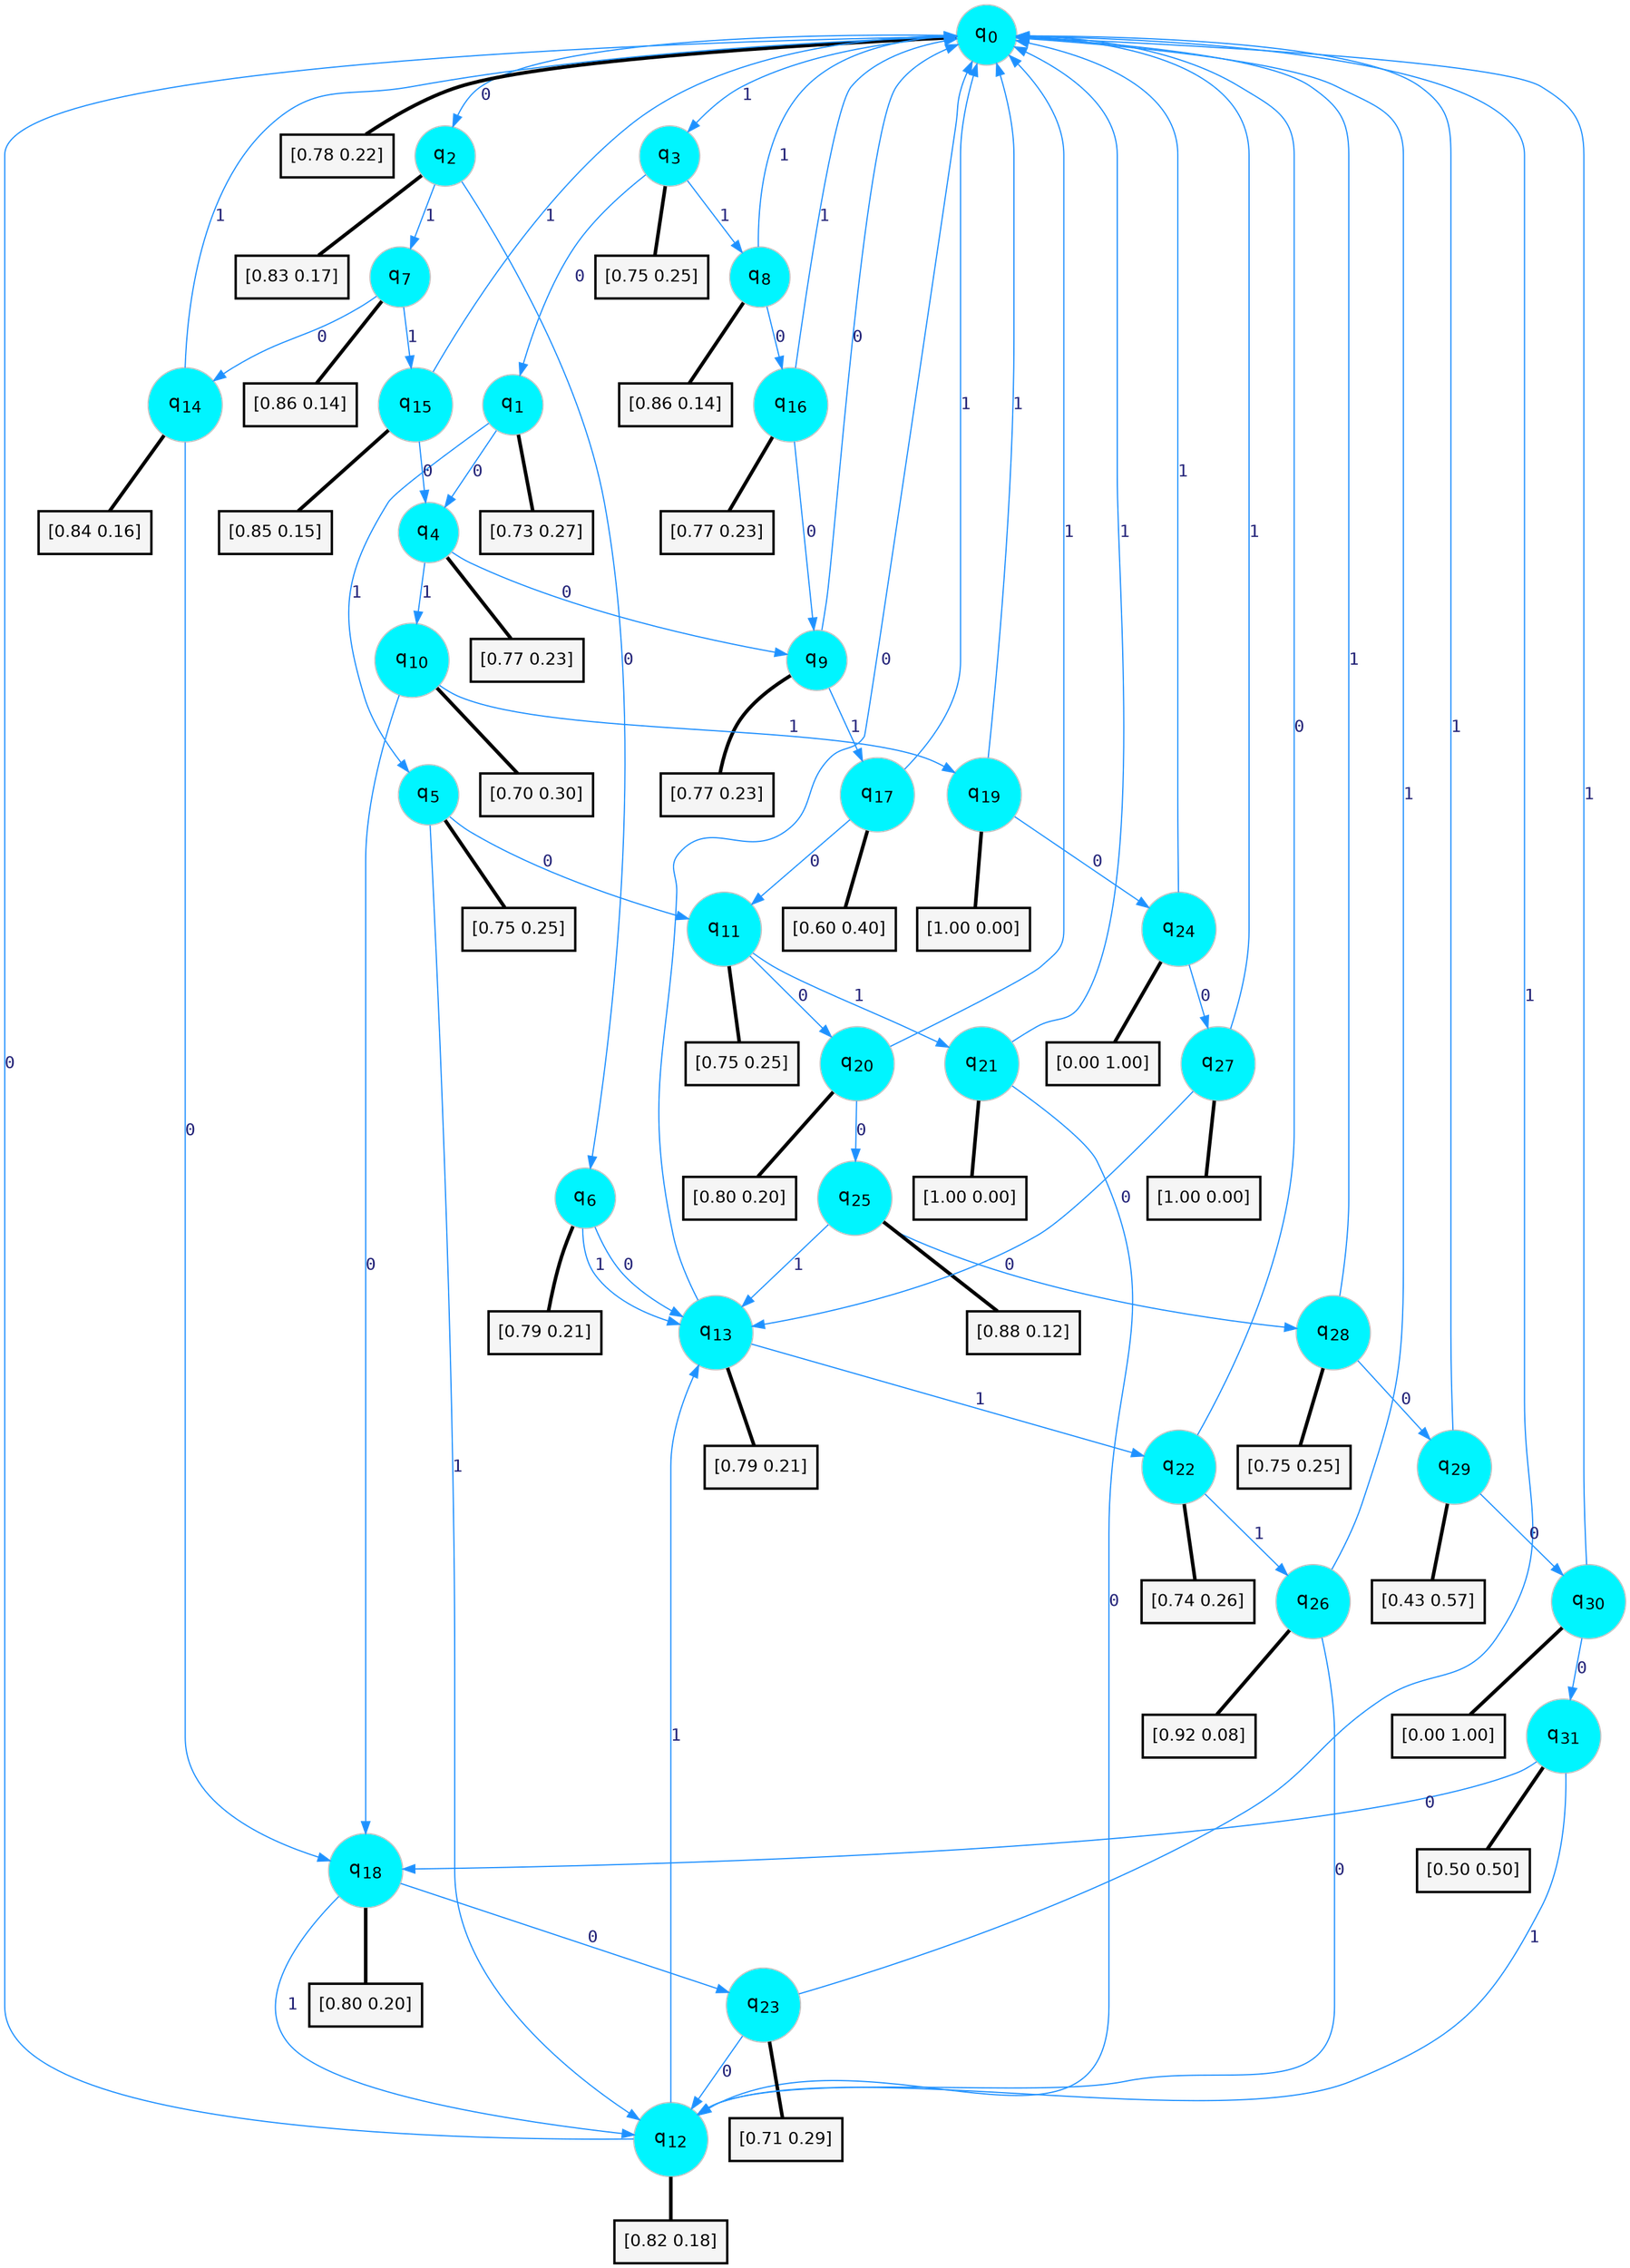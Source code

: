 digraph G {
graph [
bgcolor=transparent, dpi=300, rankdir=TD, size="40,25"];
node [
color=gray, fillcolor=turquoise1, fontcolor=black, fontname=Helvetica, fontsize=16, fontweight=bold, shape=circle, style=filled];
edge [
arrowsize=1, color=dodgerblue1, fontcolor=midnightblue, fontname=courier, fontweight=bold, penwidth=1, style=solid, weight=20];
0[label=<q<SUB>0</SUB>>];
1[label=<q<SUB>1</SUB>>];
2[label=<q<SUB>2</SUB>>];
3[label=<q<SUB>3</SUB>>];
4[label=<q<SUB>4</SUB>>];
5[label=<q<SUB>5</SUB>>];
6[label=<q<SUB>6</SUB>>];
7[label=<q<SUB>7</SUB>>];
8[label=<q<SUB>8</SUB>>];
9[label=<q<SUB>9</SUB>>];
10[label=<q<SUB>10</SUB>>];
11[label=<q<SUB>11</SUB>>];
12[label=<q<SUB>12</SUB>>];
13[label=<q<SUB>13</SUB>>];
14[label=<q<SUB>14</SUB>>];
15[label=<q<SUB>15</SUB>>];
16[label=<q<SUB>16</SUB>>];
17[label=<q<SUB>17</SUB>>];
18[label=<q<SUB>18</SUB>>];
19[label=<q<SUB>19</SUB>>];
20[label=<q<SUB>20</SUB>>];
21[label=<q<SUB>21</SUB>>];
22[label=<q<SUB>22</SUB>>];
23[label=<q<SUB>23</SUB>>];
24[label=<q<SUB>24</SUB>>];
25[label=<q<SUB>25</SUB>>];
26[label=<q<SUB>26</SUB>>];
27[label=<q<SUB>27</SUB>>];
28[label=<q<SUB>28</SUB>>];
29[label=<q<SUB>29</SUB>>];
30[label=<q<SUB>30</SUB>>];
31[label=<q<SUB>31</SUB>>];
32[label="[0.78 0.22]", shape=box,fontcolor=black, fontname=Helvetica, fontsize=14, penwidth=2, fillcolor=whitesmoke,color=black];
33[label="[0.73 0.27]", shape=box,fontcolor=black, fontname=Helvetica, fontsize=14, penwidth=2, fillcolor=whitesmoke,color=black];
34[label="[0.83 0.17]", shape=box,fontcolor=black, fontname=Helvetica, fontsize=14, penwidth=2, fillcolor=whitesmoke,color=black];
35[label="[0.75 0.25]", shape=box,fontcolor=black, fontname=Helvetica, fontsize=14, penwidth=2, fillcolor=whitesmoke,color=black];
36[label="[0.77 0.23]", shape=box,fontcolor=black, fontname=Helvetica, fontsize=14, penwidth=2, fillcolor=whitesmoke,color=black];
37[label="[0.75 0.25]", shape=box,fontcolor=black, fontname=Helvetica, fontsize=14, penwidth=2, fillcolor=whitesmoke,color=black];
38[label="[0.79 0.21]", shape=box,fontcolor=black, fontname=Helvetica, fontsize=14, penwidth=2, fillcolor=whitesmoke,color=black];
39[label="[0.86 0.14]", shape=box,fontcolor=black, fontname=Helvetica, fontsize=14, penwidth=2, fillcolor=whitesmoke,color=black];
40[label="[0.86 0.14]", shape=box,fontcolor=black, fontname=Helvetica, fontsize=14, penwidth=2, fillcolor=whitesmoke,color=black];
41[label="[0.77 0.23]", shape=box,fontcolor=black, fontname=Helvetica, fontsize=14, penwidth=2, fillcolor=whitesmoke,color=black];
42[label="[0.70 0.30]", shape=box,fontcolor=black, fontname=Helvetica, fontsize=14, penwidth=2, fillcolor=whitesmoke,color=black];
43[label="[0.75 0.25]", shape=box,fontcolor=black, fontname=Helvetica, fontsize=14, penwidth=2, fillcolor=whitesmoke,color=black];
44[label="[0.82 0.18]", shape=box,fontcolor=black, fontname=Helvetica, fontsize=14, penwidth=2, fillcolor=whitesmoke,color=black];
45[label="[0.79 0.21]", shape=box,fontcolor=black, fontname=Helvetica, fontsize=14, penwidth=2, fillcolor=whitesmoke,color=black];
46[label="[0.84 0.16]", shape=box,fontcolor=black, fontname=Helvetica, fontsize=14, penwidth=2, fillcolor=whitesmoke,color=black];
47[label="[0.85 0.15]", shape=box,fontcolor=black, fontname=Helvetica, fontsize=14, penwidth=2, fillcolor=whitesmoke,color=black];
48[label="[0.77 0.23]", shape=box,fontcolor=black, fontname=Helvetica, fontsize=14, penwidth=2, fillcolor=whitesmoke,color=black];
49[label="[0.60 0.40]", shape=box,fontcolor=black, fontname=Helvetica, fontsize=14, penwidth=2, fillcolor=whitesmoke,color=black];
50[label="[0.80 0.20]", shape=box,fontcolor=black, fontname=Helvetica, fontsize=14, penwidth=2, fillcolor=whitesmoke,color=black];
51[label="[1.00 0.00]", shape=box,fontcolor=black, fontname=Helvetica, fontsize=14, penwidth=2, fillcolor=whitesmoke,color=black];
52[label="[0.80 0.20]", shape=box,fontcolor=black, fontname=Helvetica, fontsize=14, penwidth=2, fillcolor=whitesmoke,color=black];
53[label="[1.00 0.00]", shape=box,fontcolor=black, fontname=Helvetica, fontsize=14, penwidth=2, fillcolor=whitesmoke,color=black];
54[label="[0.74 0.26]", shape=box,fontcolor=black, fontname=Helvetica, fontsize=14, penwidth=2, fillcolor=whitesmoke,color=black];
55[label="[0.71 0.29]", shape=box,fontcolor=black, fontname=Helvetica, fontsize=14, penwidth=2, fillcolor=whitesmoke,color=black];
56[label="[0.00 1.00]", shape=box,fontcolor=black, fontname=Helvetica, fontsize=14, penwidth=2, fillcolor=whitesmoke,color=black];
57[label="[0.88 0.12]", shape=box,fontcolor=black, fontname=Helvetica, fontsize=14, penwidth=2, fillcolor=whitesmoke,color=black];
58[label="[0.92 0.08]", shape=box,fontcolor=black, fontname=Helvetica, fontsize=14, penwidth=2, fillcolor=whitesmoke,color=black];
59[label="[1.00 0.00]", shape=box,fontcolor=black, fontname=Helvetica, fontsize=14, penwidth=2, fillcolor=whitesmoke,color=black];
60[label="[0.75 0.25]", shape=box,fontcolor=black, fontname=Helvetica, fontsize=14, penwidth=2, fillcolor=whitesmoke,color=black];
61[label="[0.43 0.57]", shape=box,fontcolor=black, fontname=Helvetica, fontsize=14, penwidth=2, fillcolor=whitesmoke,color=black];
62[label="[0.00 1.00]", shape=box,fontcolor=black, fontname=Helvetica, fontsize=14, penwidth=2, fillcolor=whitesmoke,color=black];
63[label="[0.50 0.50]", shape=box,fontcolor=black, fontname=Helvetica, fontsize=14, penwidth=2, fillcolor=whitesmoke,color=black];
0->2 [label=0];
0->3 [label=1];
0->32 [arrowhead=none, penwidth=3,color=black];
1->4 [label=0];
1->5 [label=1];
1->33 [arrowhead=none, penwidth=3,color=black];
2->6 [label=0];
2->7 [label=1];
2->34 [arrowhead=none, penwidth=3,color=black];
3->1 [label=0];
3->8 [label=1];
3->35 [arrowhead=none, penwidth=3,color=black];
4->9 [label=0];
4->10 [label=1];
4->36 [arrowhead=none, penwidth=3,color=black];
5->11 [label=0];
5->12 [label=1];
5->37 [arrowhead=none, penwidth=3,color=black];
6->13 [label=0];
6->13 [label=1];
6->38 [arrowhead=none, penwidth=3,color=black];
7->14 [label=0];
7->15 [label=1];
7->39 [arrowhead=none, penwidth=3,color=black];
8->16 [label=0];
8->0 [label=1];
8->40 [arrowhead=none, penwidth=3,color=black];
9->0 [label=0];
9->17 [label=1];
9->41 [arrowhead=none, penwidth=3,color=black];
10->18 [label=0];
10->19 [label=1];
10->42 [arrowhead=none, penwidth=3,color=black];
11->20 [label=0];
11->21 [label=1];
11->43 [arrowhead=none, penwidth=3,color=black];
12->0 [label=0];
12->13 [label=1];
12->44 [arrowhead=none, penwidth=3,color=black];
13->0 [label=0];
13->22 [label=1];
13->45 [arrowhead=none, penwidth=3,color=black];
14->18 [label=0];
14->0 [label=1];
14->46 [arrowhead=none, penwidth=3,color=black];
15->4 [label=0];
15->0 [label=1];
15->47 [arrowhead=none, penwidth=3,color=black];
16->9 [label=0];
16->0 [label=1];
16->48 [arrowhead=none, penwidth=3,color=black];
17->11 [label=0];
17->0 [label=1];
17->49 [arrowhead=none, penwidth=3,color=black];
18->23 [label=0];
18->12 [label=1];
18->50 [arrowhead=none, penwidth=3,color=black];
19->24 [label=0];
19->0 [label=1];
19->51 [arrowhead=none, penwidth=3,color=black];
20->25 [label=0];
20->0 [label=1];
20->52 [arrowhead=none, penwidth=3,color=black];
21->12 [label=0];
21->0 [label=1];
21->53 [arrowhead=none, penwidth=3,color=black];
22->0 [label=0];
22->26 [label=1];
22->54 [arrowhead=none, penwidth=3,color=black];
23->12 [label=0];
23->0 [label=1];
23->55 [arrowhead=none, penwidth=3,color=black];
24->27 [label=0];
24->0 [label=1];
24->56 [arrowhead=none, penwidth=3,color=black];
25->28 [label=0];
25->13 [label=1];
25->57 [arrowhead=none, penwidth=3,color=black];
26->12 [label=0];
26->0 [label=1];
26->58 [arrowhead=none, penwidth=3,color=black];
27->13 [label=0];
27->0 [label=1];
27->59 [arrowhead=none, penwidth=3,color=black];
28->29 [label=0];
28->0 [label=1];
28->60 [arrowhead=none, penwidth=3,color=black];
29->30 [label=0];
29->0 [label=1];
29->61 [arrowhead=none, penwidth=3,color=black];
30->31 [label=0];
30->0 [label=1];
30->62 [arrowhead=none, penwidth=3,color=black];
31->18 [label=0];
31->12 [label=1];
31->63 [arrowhead=none, penwidth=3,color=black];
}
